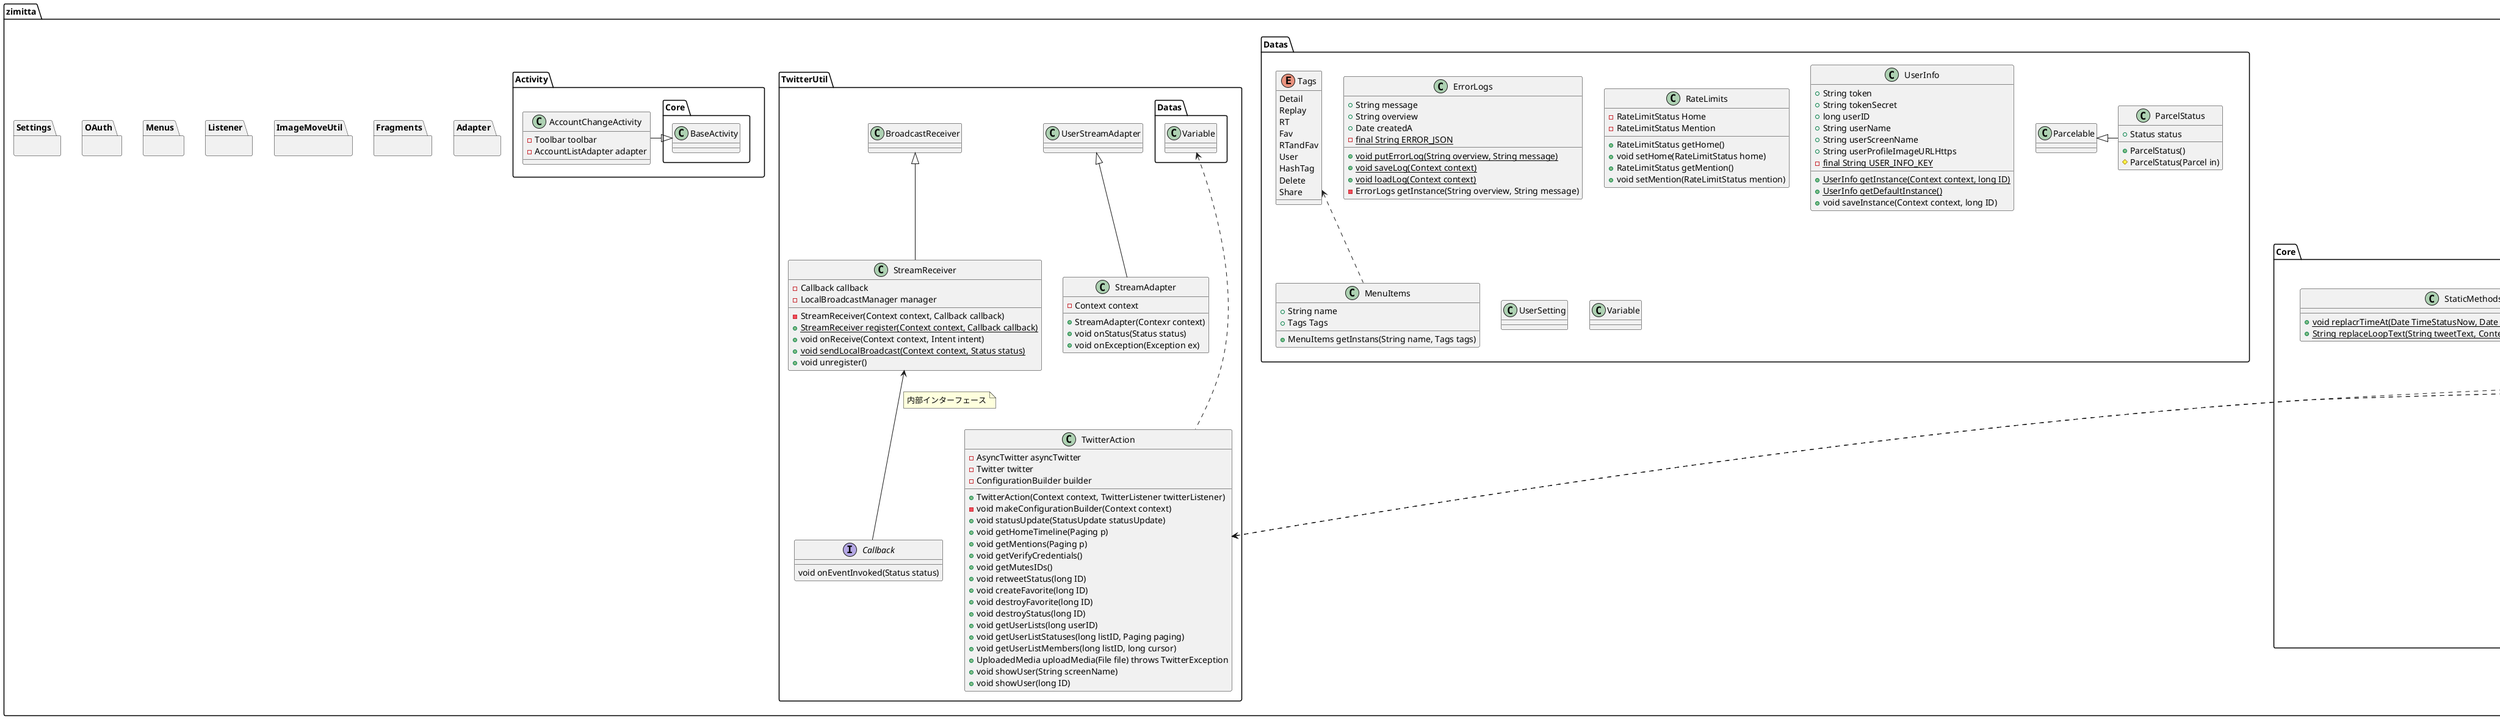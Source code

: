 @startuml

package zimitta{

    Core -[hidden]u- Datas

    package Datas{
        Tags <.. MenuItems
        Parcelable <|- ParcelStatus

        class ErrorLogs{
            +String message
            +String overview
            +Date createdA
            -{static} final String ERROR_JSON
            +{static} void putErrorLog(String overview, String message)
            +{static} void saveLog(Context context)
            +{static} void loadLog(Context context)
            -ErrorLogs getInstance(String overview, String message)
        }

        class MenuItems{
            +String name
            +Tags Tags
            +MenuItems getInstans(String name, Tags tags)
        }

        enum Tags{
            Detail
            Replay
            RT
            Fav
            RTandFav
            User
            HashTag
            Delete
            Share
        }

        class ParcelStatus{
            +Status status
            +ParcelStatus()
            #ParcelStatus(Parcel in)
        }

        class RateLimits{
            -RateLimitStatus Home
            -RateLimitStatus Mention
            +RateLimitStatus getHome()
            +void setHome(RateLimitStatus home)
            +RateLimitStatus getMention()
            +void setMention(RateLimitStatus mention)
        }

        class UserInfo{
            +String token
            +String tokenSecret
            +long userID
            +String userName
            +String userScreenName
            +String userProfileImageURLHttps
            -{static} final String USER_INFO_KEY

            +{static} UserInfo getInstance(Context context, long ID)
            +{static} UserInfo getDefaultInstance()
            +void saveInstance(Context context, long ID)
        }

        class UserSetting{

        }

        class Variable{

        }
    }

    package TwitterUtil{

        UserStreamAdapter <|-- StreamAdapter
        BroadcastReceiver <|-- StreamReceiver
        StreamReceiver <-- Callback
        note on link : 内部インターフェース
        Datas.Variable <.d.. TwitterAction


        class StreamAdapter{
            -Context context
            +StreamAdapter(Contexr context)
            +void onStatus(Status status)
            +void onException(Exception ex)
        }

        interface Callback{
            void onEventInvoked(Status status)
        }

        class StreamReceiver{
            -Callback callback
            -LocalBroadcastManager manager
            -StreamReceiver(Context context, Callback callback)
            +{static} StreamReceiver register(Context context, Callback callback)
            +void onReceive(Context context, Intent intent)
            +{static} void sendLocalBroadcast(Context context, Status status)
            +void unregister()
        }

        class TwitterAction{
            -AsyncTwitter asyncTwitter
            -Twitter twitter
            -ConfigurationBuilder builder
            +TwitterAction(Context context, TwitterListener twitterListener)
            -void makeConfigurationBuilder(Context context)
            +void statusUpdate(StatusUpdate statusUpdate)
            +void getHomeTimeline(Paging p)
            +void getMentions(Paging p)
            +void getVerifyCredentials()
            +void getMutesIDs()
            +void retweetStatus(long ID)
            +void createFavorite(long ID)
            +void destroyFavorite(long ID)
            +void destroyStatus(long ID)
            +void getUserLists(long userID)
            +void getUserListStatuses(long listID, Paging paging)
            +void getUserListMembers(long listID, long cursor)
            +UploadedMedia uploadMedia(File file) throws TwitterException
            +void showUser(String screenName)
            +void showUser(long ID)
        }
    }

    package Core{
        AppCompatActivity <|-- BaseActivity
        BaseActivity <|- MainActivity
        Fragment <|-- BaseFragment
        TimerTask <|-- LimitTimer
        BaseFragment <- LimitTimer
        note on link : 内部クラス
        ClickableSpan <|-- HashTagClickable
        LinkMovementMethod <|-- MutableLinkMovementMethod
        OnUrlClickListener <.. MutableLinkMovementMethod : URLタップ時の\nイベント受け取り
        NetStatusUtil <.. MainActivity
        ClickableSpan <|-- UserIDClickable
        Datas.Variable <.d. MainActivity
        TwitterAction <. BaseActivity
        TwitterAction <. MainActivity
        TwitterAction <. BaseFragment

        class BaseActivity{
            # void showToast(String text)
        }
        class MainActivity{
            - SharedPreferences preferences
            - TwitterAction mAction
            - TwitterListener listener

            - void showMenu()
        }

        class BaseFragment{
            # ListView mListView
            # SwipeRefreshLayout mSwipeRefreshLayout
            # TwitterAction mAction
            # boolean isStatusAdd
            # StreamReceiver mStreamReceiver
            # Timer limitTimer
            # boolean isLimited

            # void showToast(String text)
            # void setStatusItemClickListener()
            # void setLongStatusItemClickListener()
        }

        class LimitTimer{
            + void run()
        }

        class HashTagClickable{
            + void onClick(View widget)
        }

        class JSONToolKit{
            +{static} List<ErrorLogs> JSONtoErrorList(String json)
            +{static} String ErrorListtoJSON(List<ErrorLogs> list)
        }

        class MutableLinkMovementMethod{
            -OnUrlClickListener listener
        }

        interface OnUrlClickListener{
            +{abstract} void onUrlClick(TextView widget, Uri uri)
        }

        class NetStatusUtil{
            +{static} boolean isOnline(Context context)
        }

        class StaticMethods{
            +{static} void replacrTimeAt(Date TimeStatusNow, Date CreatedAt, TextView timeView)
            +{static} String replaceLoopText(String tweetText, Context context)
        }

        class UserIDClickable
    }

    package Activity{

        Core.BaseActivity <|- AccountChangeActivity

        class AccountChangeActivity{
            -Toolbar toolbar
            -AccountListAdapter adapter
        }
    }

    package Adapter{

    }

    package Fragments{

    }

    package ImageMoveUtil{

    }

    package Listener{

    }
    package Menus{

    }
    package OAuth{

    }

    package Settings{

    }
}
@enduml
